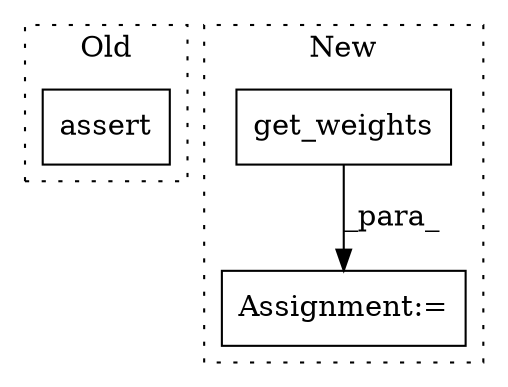 digraph G {
subgraph cluster0 {
1 [label="assert" a="32" s="5468,5517" l="34,1" shape="box"];
label = "Old";
style="dotted";
}
subgraph cluster1 {
2 [label="get_weights" a="32" s="11239" l="13" shape="box"];
3 [label="Assignment:=" a="7" s="11232" l="1" shape="box"];
label = "New";
style="dotted";
}
2 -> 3 [label="_para_"];
}